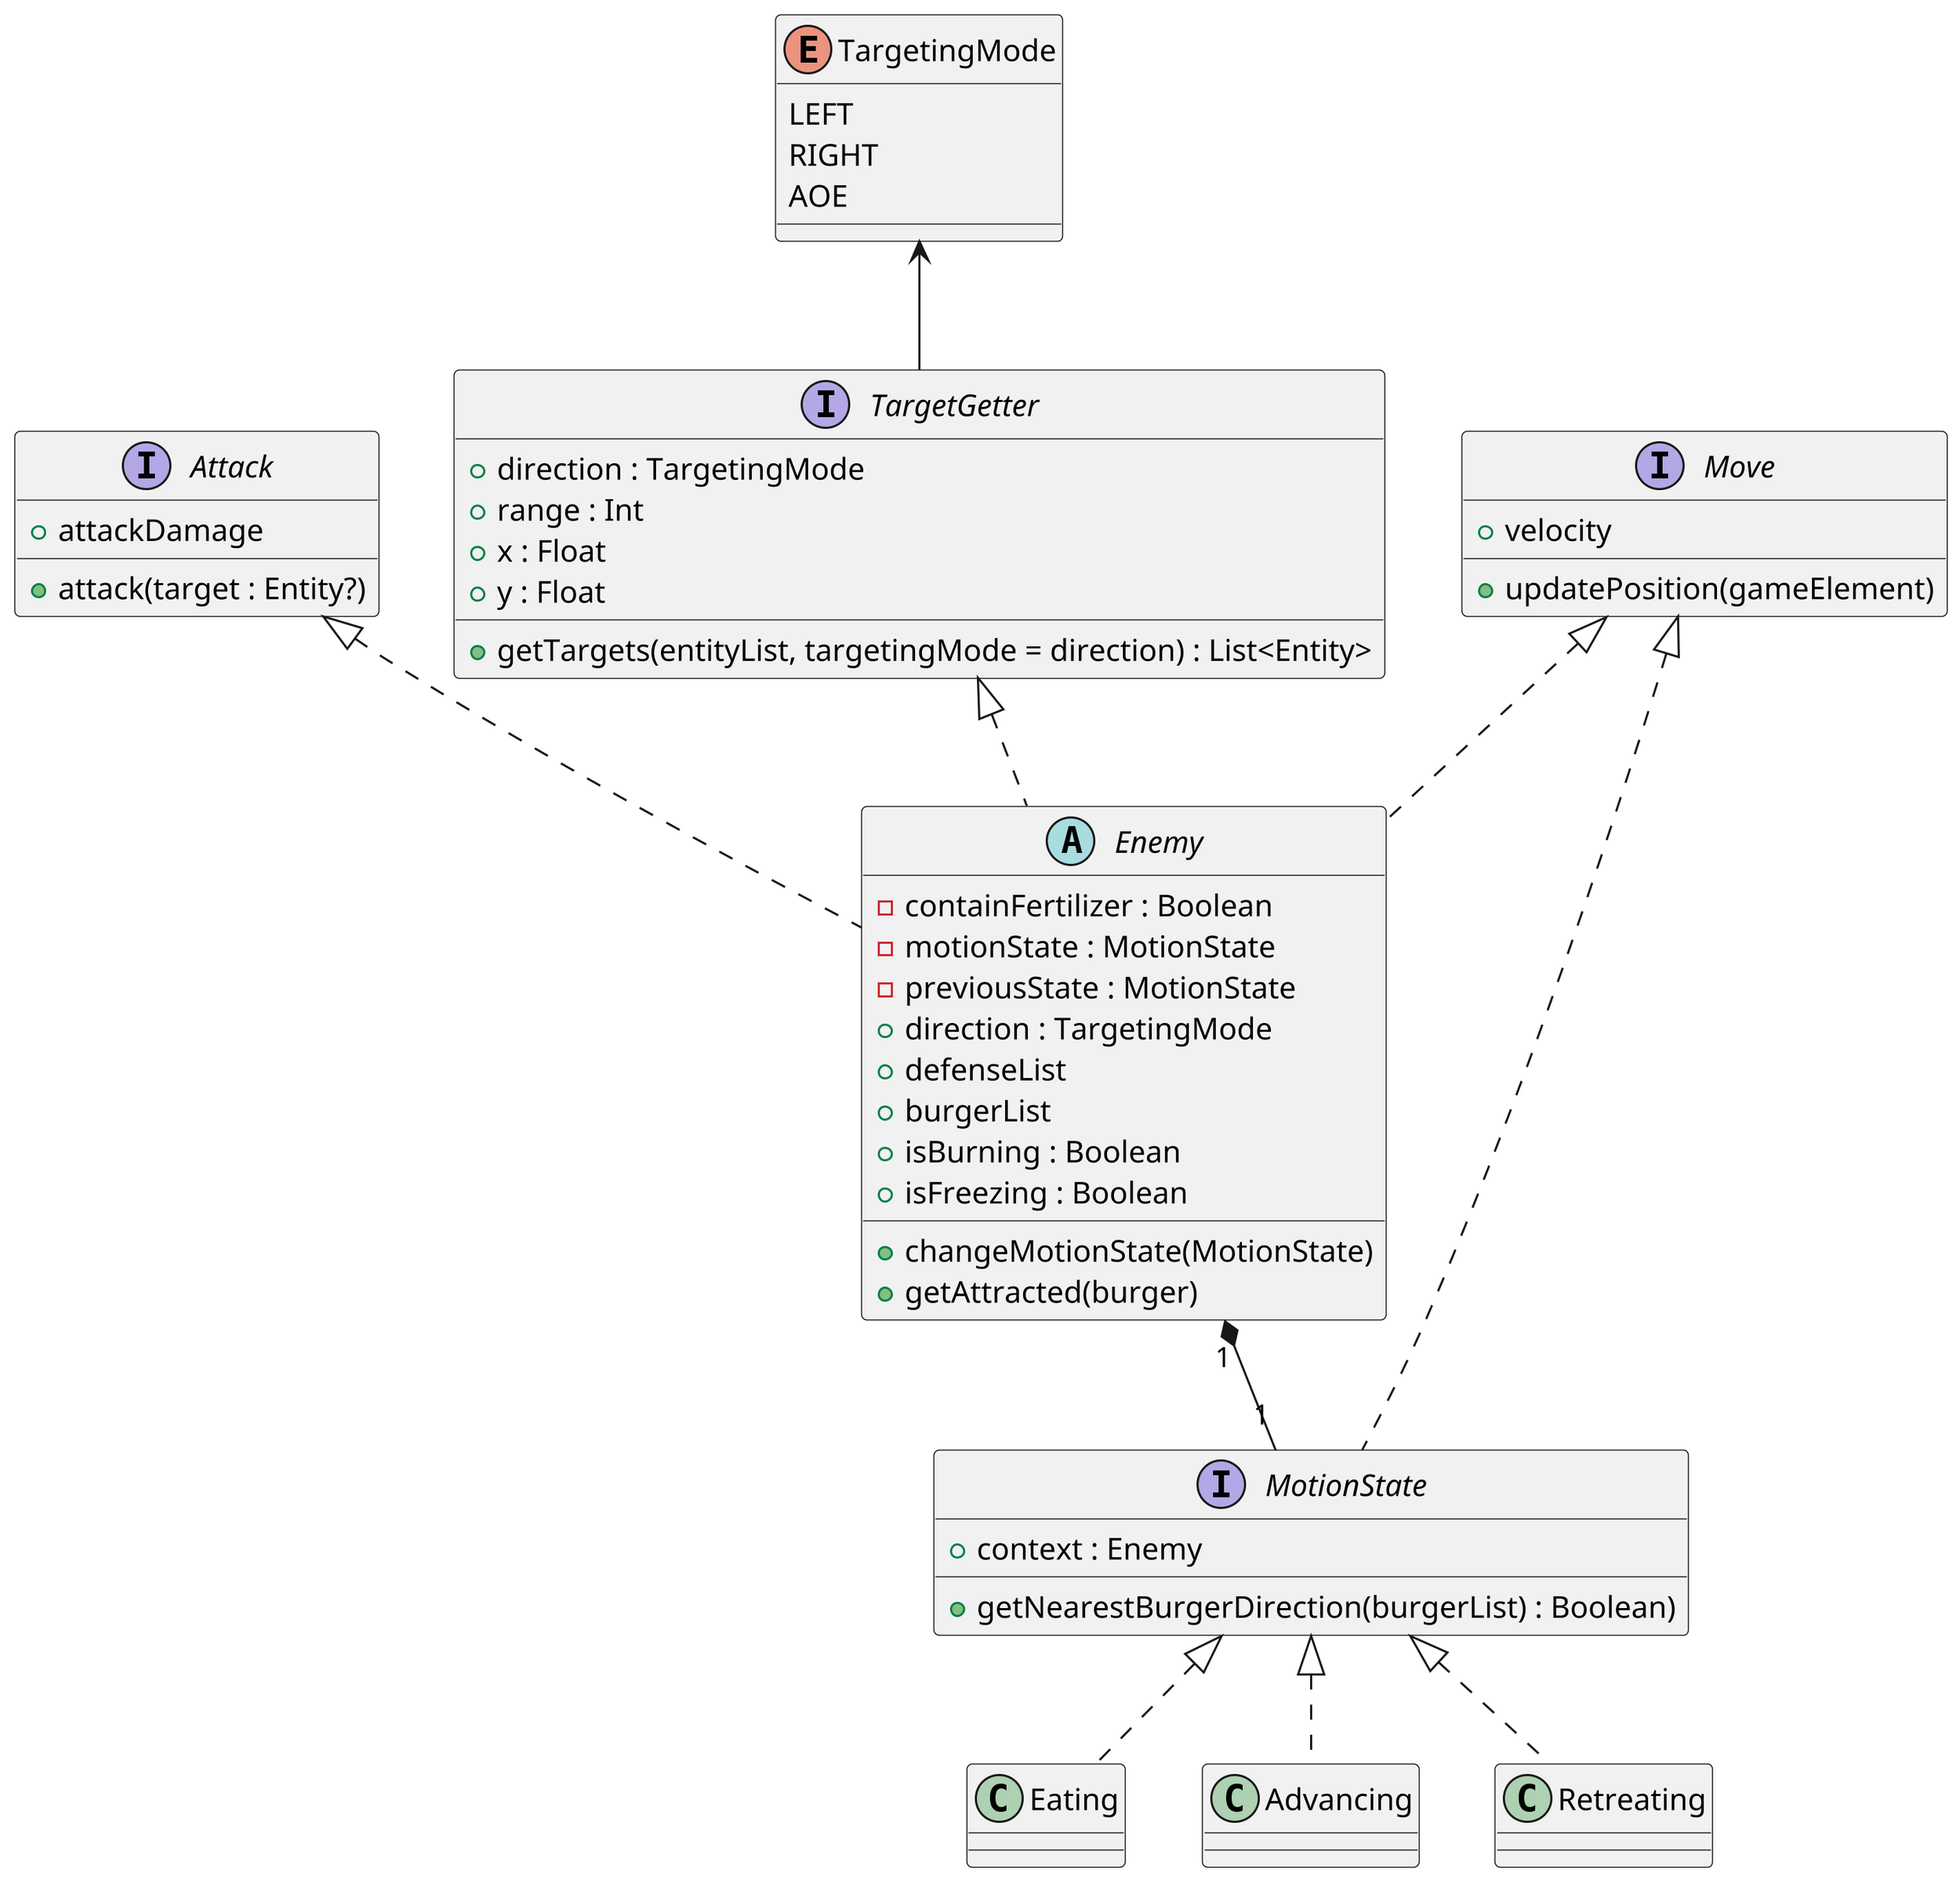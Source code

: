 @startuml
'https://plantuml.com/class-diagram
skinparam dpi 300
interface Attack{
+attackDamage
+ attack(target : Entity?)
}

enum TargetingMode{
LEFT
RIGHT
AOE
}

TargetingMode <-- TargetGetter
interface TargetGetter{
+direction : TargetingMode
+range : Int
+ x : Float
+ y : Float
+ getTargets(entityList, targetingMode = direction) : List<Entity>
}

interface Move{
+velocity
+updatePosition(gameElement)
}
abstract class Enemy{
-containFertilizer : Boolean
-motionState : MotionState
-previousState : MotionState
+direction : TargetingMode
+defenseList
+burgerList
+isBurning : Boolean
+isFreezing : Boolean
+changeMotionState(MotionState)
+getAttracted(burger)
}
interface MotionState{
+context : Enemy
+getNearestBurgerDirection(burgerList) : Boolean)
'+ mirrorBitmap(bitmap) : Bitmap
}
class Eating{
}
class Advancing{
}
class Retreating{
}

'TargetGetter <|.. MotionState
MotionState <|.. Eating
MotionState <|.. Advancing
MotionState <|.. Retreating
Enemy "1" *-- "1" MotionState
Move<|.. MotionState
TargetGetter<|.. Enemy
Move <|.. Enemy
Attack <|.. Enemy
@enduml